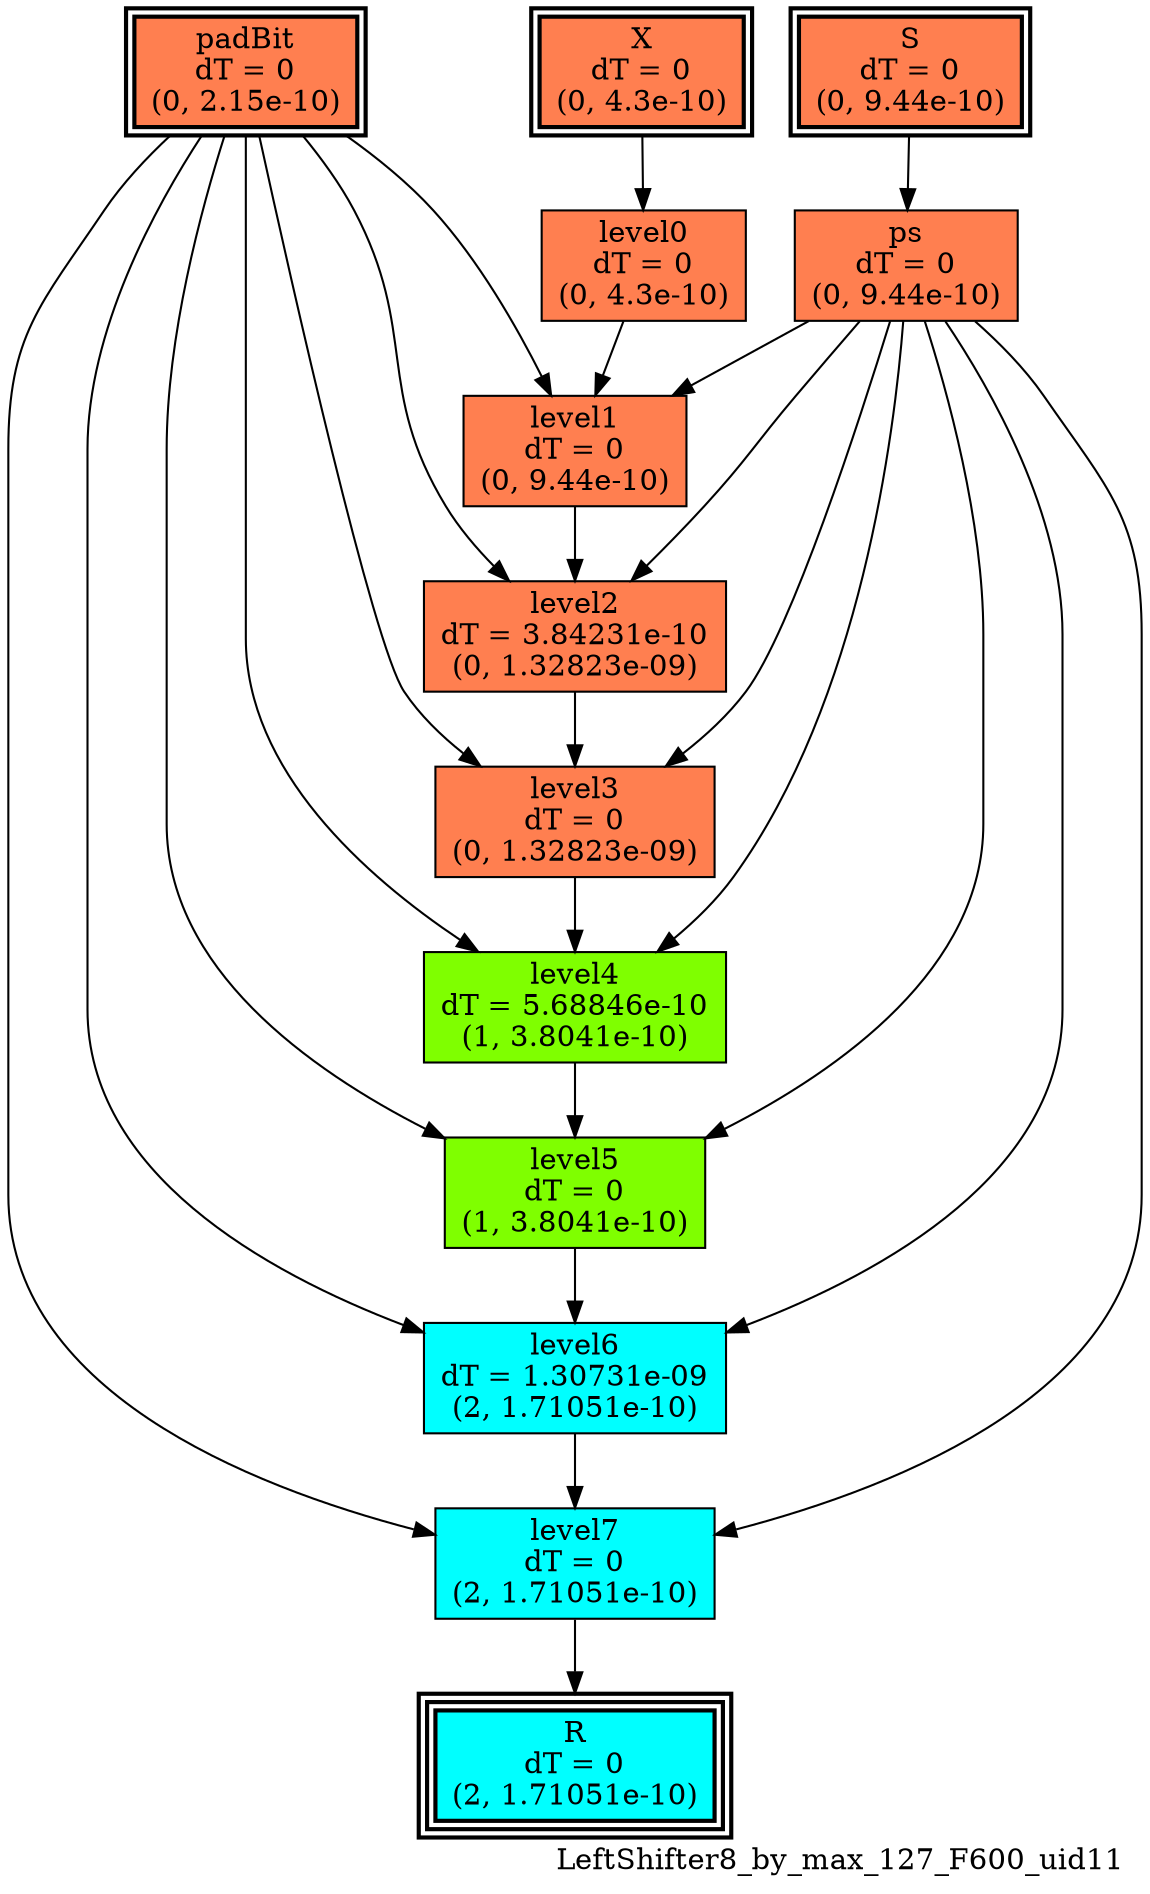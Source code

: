 digraph LeftShifter8_by_max_127_F600_uid11
{
	//graph drawing options
	label=LeftShifter8_by_max_127_F600_uid11;
	labelloc=bottom;
	labeljust=right;
	ratio=auto;
	nodesep=0.25;
	ranksep=0.5;

	//input/output signals of operator LeftShifter8_by_max_127_F600_uid11
	X__LeftShifter8_by_max_127_F600_uid11 [ label="X\ndT = 0\n(0, 4.3e-10)", shape=box, color=black, style="bold, filled", fillcolor=coral, peripheries=2 ];
	S__LeftShifter8_by_max_127_F600_uid11 [ label="S\ndT = 0\n(0, 9.44e-10)", shape=box, color=black, style="bold, filled", fillcolor=coral, peripheries=2 ];
	padBit__LeftShifter8_by_max_127_F600_uid11 [ label="padBit\ndT = 0\n(0, 2.15e-10)", shape=box, color=black, style="bold, filled", fillcolor=coral, peripheries=2 ];
	R__LeftShifter8_by_max_127_F600_uid11 [ label="R\ndT = 0\n(2, 1.71051e-10)", shape=box, color=black, style="bold, filled", fillcolor=cyan, peripheries=3 ];
	{rank=same X__LeftShifter8_by_max_127_F600_uid11, S__LeftShifter8_by_max_127_F600_uid11, padBit__LeftShifter8_by_max_127_F600_uid11};
	{rank=same R__LeftShifter8_by_max_127_F600_uid11};
	//internal signals of operator LeftShifter8_by_max_127_F600_uid11
	ps__LeftShifter8_by_max_127_F600_uid11 [ label="ps\ndT = 0\n(0, 9.44e-10)", shape=box, color=black, style=filled, fillcolor=coral, peripheries=1 ];
	level0__LeftShifter8_by_max_127_F600_uid11 [ label="level0\ndT = 0\n(0, 4.3e-10)", shape=box, color=black, style=filled, fillcolor=coral, peripheries=1 ];
	level1__LeftShifter8_by_max_127_F600_uid11 [ label="level1\ndT = 0\n(0, 9.44e-10)", shape=box, color=black, style=filled, fillcolor=coral, peripheries=1 ];
	level2__LeftShifter8_by_max_127_F600_uid11 [ label="level2\ndT = 3.84231e-10\n(0, 1.32823e-09)", shape=box, color=black, style=filled, fillcolor=coral, peripheries=1 ];
	level3__LeftShifter8_by_max_127_F600_uid11 [ label="level3\ndT = 0\n(0, 1.32823e-09)", shape=box, color=black, style=filled, fillcolor=coral, peripheries=1 ];
	level4__LeftShifter8_by_max_127_F600_uid11 [ label="level4\ndT = 5.68846e-10\n(1, 3.8041e-10)", shape=box, color=black, style=filled, fillcolor=chartreuse, peripheries=1 ];
	level5__LeftShifter8_by_max_127_F600_uid11 [ label="level5\ndT = 0\n(1, 3.8041e-10)", shape=box, color=black, style=filled, fillcolor=chartreuse, peripheries=1 ];
	level6__LeftShifter8_by_max_127_F600_uid11 [ label="level6\ndT = 1.30731e-09\n(2, 1.71051e-10)", shape=box, color=black, style=filled, fillcolor=cyan, peripheries=1 ];
	level7__LeftShifter8_by_max_127_F600_uid11 [ label="level7\ndT = 0\n(2, 1.71051e-10)", shape=box, color=black, style=filled, fillcolor=cyan, peripheries=1 ];

	//subcomponents of operator LeftShifter8_by_max_127_F600_uid11

	//input and internal signal connections of operator LeftShifter8_by_max_127_F600_uid11
	X__LeftShifter8_by_max_127_F600_uid11 -> level0__LeftShifter8_by_max_127_F600_uid11 [ arrowhead=normal, arrowsize=1.0, arrowtail=normal, color=black, dir=forward  ];
	S__LeftShifter8_by_max_127_F600_uid11 -> ps__LeftShifter8_by_max_127_F600_uid11 [ arrowhead=normal, arrowsize=1.0, arrowtail=normal, color=black, dir=forward  ];
	padBit__LeftShifter8_by_max_127_F600_uid11 -> level1__LeftShifter8_by_max_127_F600_uid11 [ arrowhead=normal, arrowsize=1.0, arrowtail=normal, color=black, dir=forward  ];
	padBit__LeftShifter8_by_max_127_F600_uid11 -> level2__LeftShifter8_by_max_127_F600_uid11 [ arrowhead=normal, arrowsize=1.0, arrowtail=normal, color=black, dir=forward  ];
	padBit__LeftShifter8_by_max_127_F600_uid11 -> level3__LeftShifter8_by_max_127_F600_uid11 [ arrowhead=normal, arrowsize=1.0, arrowtail=normal, color=black, dir=forward  ];
	padBit__LeftShifter8_by_max_127_F600_uid11 -> level4__LeftShifter8_by_max_127_F600_uid11 [ arrowhead=normal, arrowsize=1.0, arrowtail=normal, color=black, dir=forward  ];
	padBit__LeftShifter8_by_max_127_F600_uid11 -> level5__LeftShifter8_by_max_127_F600_uid11 [ arrowhead=normal, arrowsize=1.0, arrowtail=normal, color=black, dir=forward  ];
	padBit__LeftShifter8_by_max_127_F600_uid11 -> level6__LeftShifter8_by_max_127_F600_uid11 [ arrowhead=normal, arrowsize=1.0, arrowtail=normal, color=black, dir=forward  ];
	padBit__LeftShifter8_by_max_127_F600_uid11 -> level7__LeftShifter8_by_max_127_F600_uid11 [ arrowhead=normal, arrowsize=1.0, arrowtail=normal, color=black, dir=forward  ];
	ps__LeftShifter8_by_max_127_F600_uid11 -> level1__LeftShifter8_by_max_127_F600_uid11 [ arrowhead=normal, arrowsize=1.0, arrowtail=normal, color=black, dir=forward  ];
	ps__LeftShifter8_by_max_127_F600_uid11 -> level2__LeftShifter8_by_max_127_F600_uid11 [ arrowhead=normal, arrowsize=1.0, arrowtail=normal, color=black, dir=forward  ];
	ps__LeftShifter8_by_max_127_F600_uid11 -> level3__LeftShifter8_by_max_127_F600_uid11 [ arrowhead=normal, arrowsize=1.0, arrowtail=normal, color=black, dir=forward  ];
	ps__LeftShifter8_by_max_127_F600_uid11 -> level4__LeftShifter8_by_max_127_F600_uid11 [ arrowhead=normal, arrowsize=1.0, arrowtail=normal, color=black, dir=forward  ];
	ps__LeftShifter8_by_max_127_F600_uid11 -> level5__LeftShifter8_by_max_127_F600_uid11 [ arrowhead=normal, arrowsize=1.0, arrowtail=normal, color=black, dir=forward  ];
	ps__LeftShifter8_by_max_127_F600_uid11 -> level6__LeftShifter8_by_max_127_F600_uid11 [ arrowhead=normal, arrowsize=1.0, arrowtail=normal, color=black, dir=forward  ];
	ps__LeftShifter8_by_max_127_F600_uid11 -> level7__LeftShifter8_by_max_127_F600_uid11 [ arrowhead=normal, arrowsize=1.0, arrowtail=normal, color=black, dir=forward  ];
	level0__LeftShifter8_by_max_127_F600_uid11 -> level1__LeftShifter8_by_max_127_F600_uid11 [ arrowhead=normal, arrowsize=1.0, arrowtail=normal, color=black, dir=forward  ];
	level1__LeftShifter8_by_max_127_F600_uid11 -> level2__LeftShifter8_by_max_127_F600_uid11 [ arrowhead=normal, arrowsize=1.0, arrowtail=normal, color=black, dir=forward  ];
	level2__LeftShifter8_by_max_127_F600_uid11 -> level3__LeftShifter8_by_max_127_F600_uid11 [ arrowhead=normal, arrowsize=1.0, arrowtail=normal, color=black, dir=forward  ];
	level3__LeftShifter8_by_max_127_F600_uid11 -> level4__LeftShifter8_by_max_127_F600_uid11 [ arrowhead=normal, arrowsize=1.0, arrowtail=normal, color=black, dir=forward  ];
	level4__LeftShifter8_by_max_127_F600_uid11 -> level5__LeftShifter8_by_max_127_F600_uid11 [ arrowhead=normal, arrowsize=1.0, arrowtail=normal, color=black, dir=forward  ];
	level5__LeftShifter8_by_max_127_F600_uid11 -> level6__LeftShifter8_by_max_127_F600_uid11 [ arrowhead=normal, arrowsize=1.0, arrowtail=normal, color=black, dir=forward  ];
	level6__LeftShifter8_by_max_127_F600_uid11 -> level7__LeftShifter8_by_max_127_F600_uid11 [ arrowhead=normal, arrowsize=1.0, arrowtail=normal, color=black, dir=forward  ];
	level7__LeftShifter8_by_max_127_F600_uid11 -> R__LeftShifter8_by_max_127_F600_uid11 [ arrowhead=normal, arrowsize=1.0, arrowtail=normal, color=black, dir=forward  ];
}

